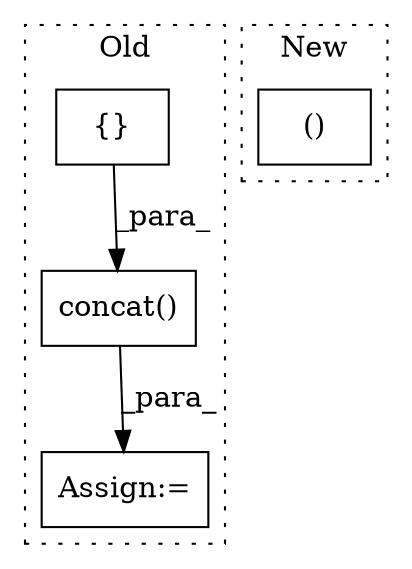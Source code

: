 digraph G {
subgraph cluster0 {
1 [label="concat()" a="75" s="1855,1891" l="13,9" shape="box"];
3 [label="Assign:=" a="68" s="1852" l="3" shape="box"];
4 [label="{}" a="59" s="1868,1890" l="1,0" shape="box"];
label = "Old";
style="dotted";
}
subgraph cluster1 {
2 [label="()" a="54" s="2693" l="20" shape="box"];
label = "New";
style="dotted";
}
1 -> 3 [label="_para_"];
4 -> 1 [label="_para_"];
}